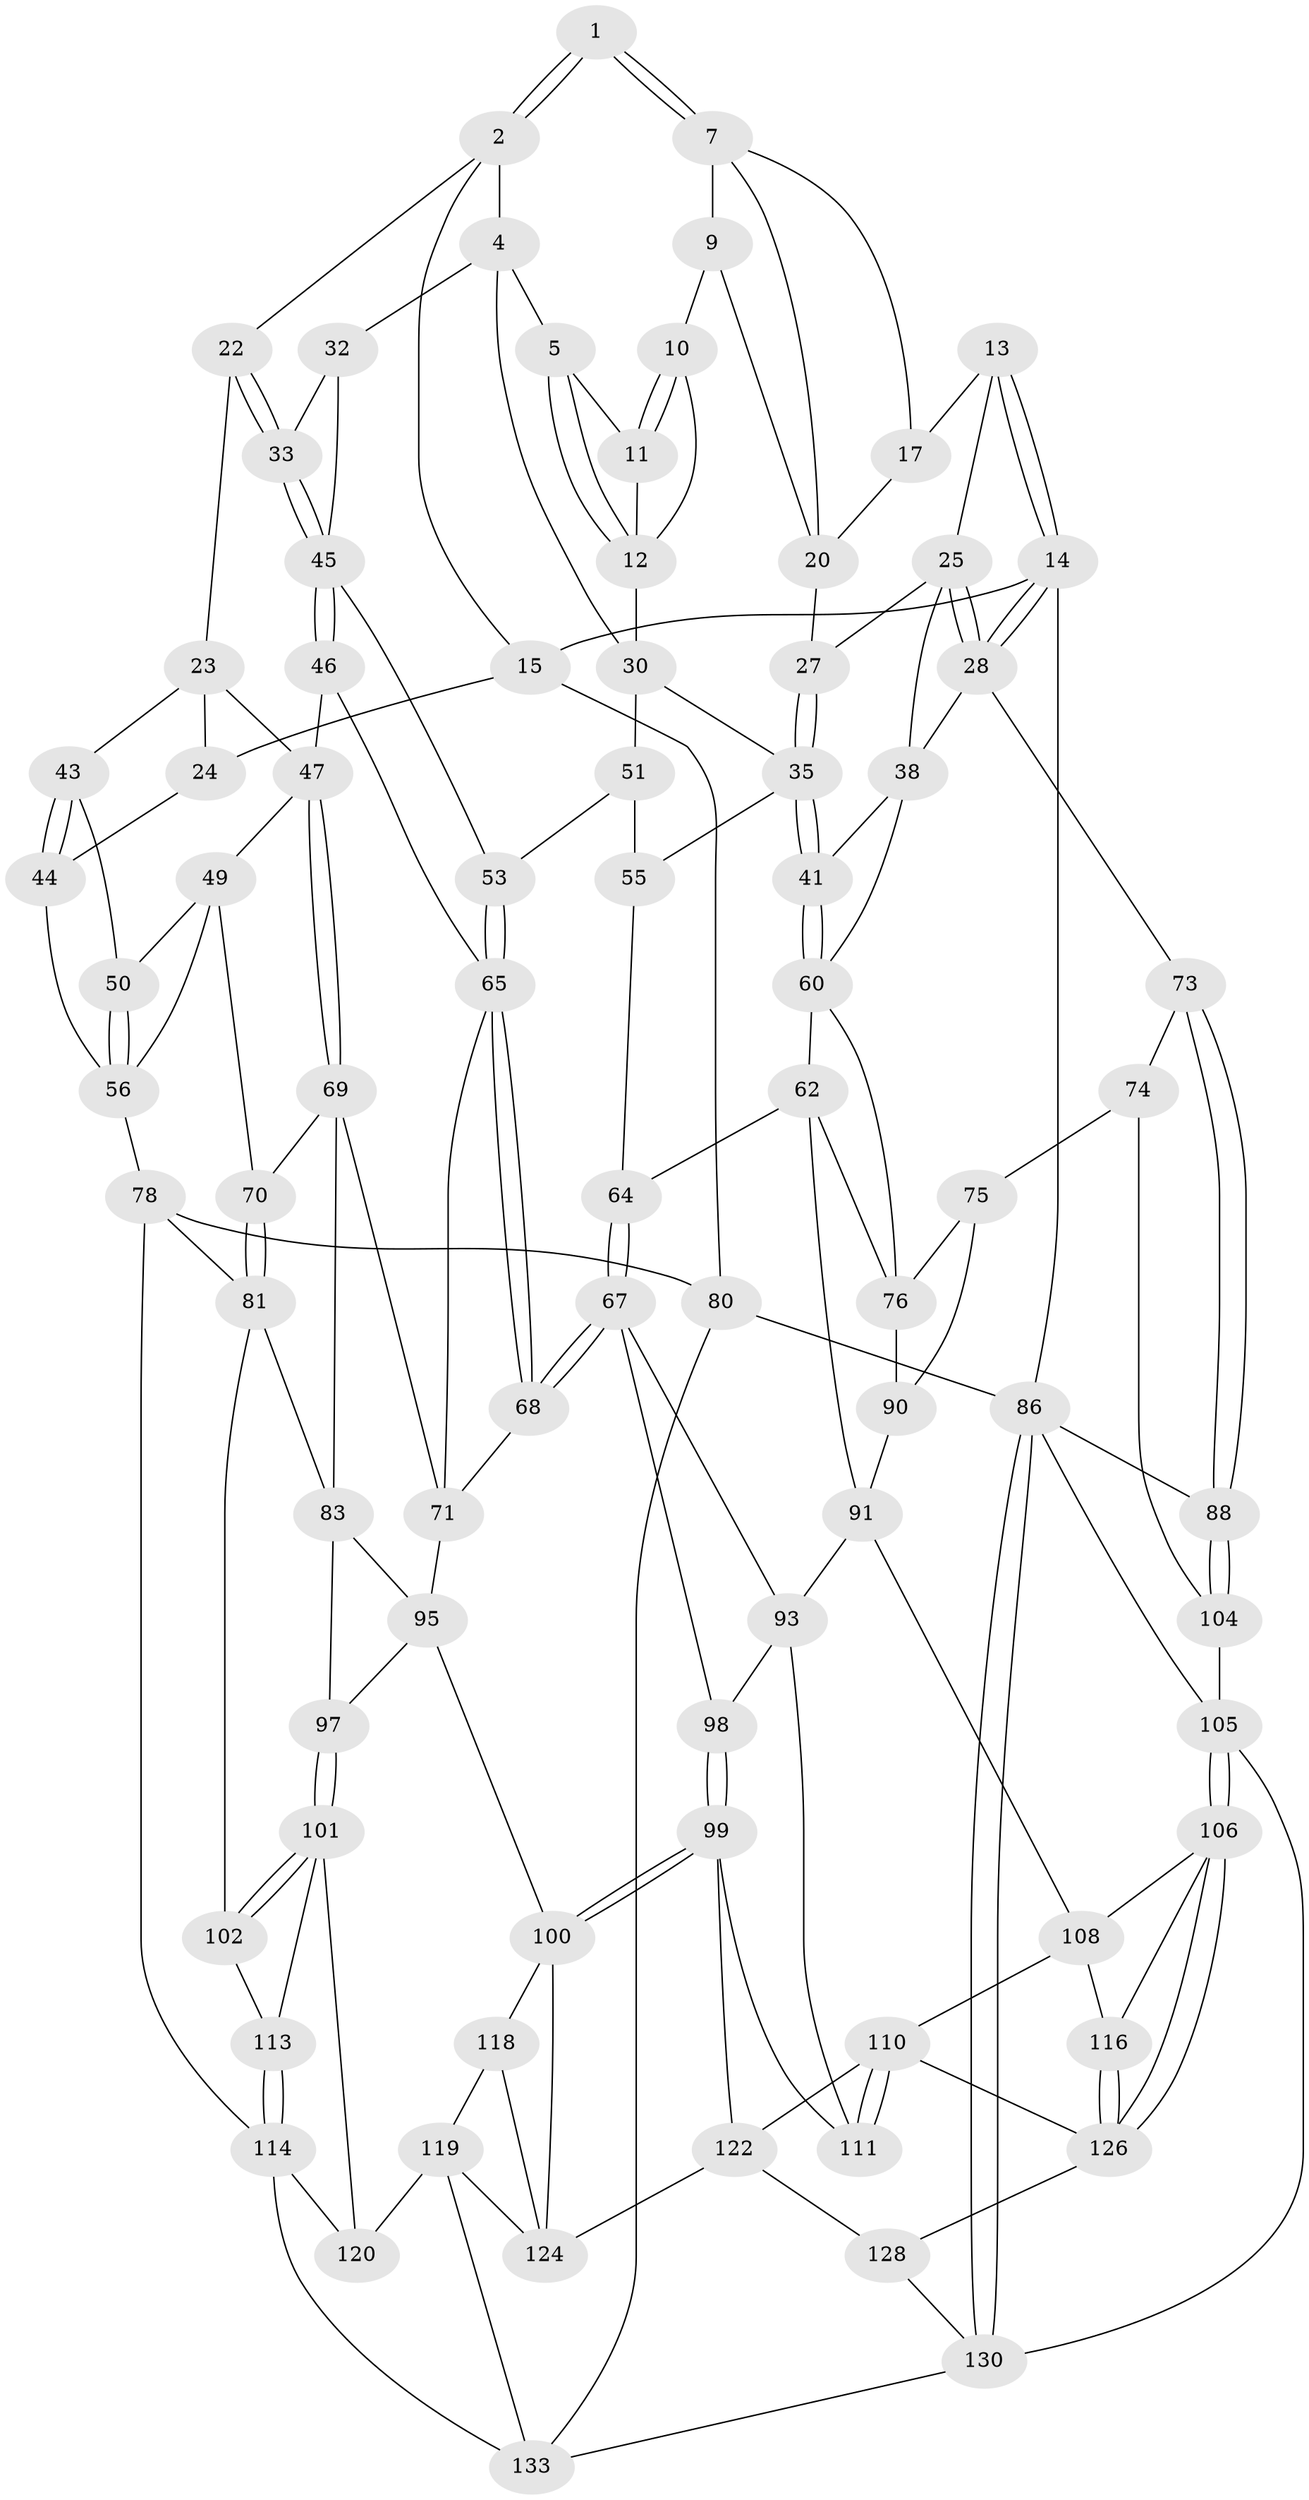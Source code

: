 // Generated by graph-tools (version 1.1) at 2025/24/03/03/25 07:24:33]
// undirected, 84 vertices, 182 edges
graph export_dot {
graph [start="1"]
  node [color=gray90,style=filled];
  1 [pos="+0.551877709441949+0"];
  2 [pos="+0.20127582373351544+0",super="+3"];
  4 [pos="+0.3861164531960334+0.08229563950847622",super="+31"];
  5 [pos="+0.45844584046785847+0.08165320721030488",super="+6"];
  7 [pos="+0.689176792697954+0",super="+8"];
  9 [pos="+0.6940305742713222+0.11691415644487226"];
  10 [pos="+0.6158426884475855+0.14193073217684107"];
  11 [pos="+0.5468513360146353+0"];
  12 [pos="+0.5368687817828551+0.12162836733560596",super="+29"];
  13 [pos="+1+0",super="+18"];
  14 [pos="+1+0"];
  15 [pos="+0+0",super="+16"];
  17 [pos="+0.7928113920609743+0",super="+19"];
  20 [pos="+0.8442369463617457+0.07446038633386061",super="+21"];
  22 [pos="+0.23712364543788694+0.1896789727337293"];
  23 [pos="+0.15022238207190824+0.22602615214964855",super="+42"];
  24 [pos="+0.11957265946807084+0.17411916240578237",super="+34"];
  25 [pos="+0.9025032070045974+0.0847226845268471",super="+26"];
  27 [pos="+0.7666601429016074+0.21251845335019073"];
  28 [pos="+1+0",super="+40"];
  30 [pos="+0.5413505948790741+0.204313261943143",super="+37"];
  32 [pos="+0.41071671987215363+0.2559475022522318"];
  33 [pos="+0.2975252914645561+0.2409138799149587"];
  35 [pos="+0.7557922933812228+0.3297416232034733",super="+36"];
  38 [pos="+0.9709944396179598+0.21875625983307295",super="+39"];
  41 [pos="+0.7815201526721879+0.35976827020718155"];
  43 [pos="+0.10723795659289444+0.2417403402067363"];
  44 [pos="+0+0.26190473354778143"];
  45 [pos="+0.2531362728777719+0.3892975079121293",super="+54"];
  46 [pos="+0.22599396721428727+0.4133627119438717"];
  47 [pos="+0.18342944899506725+0.4184357369151287",super="+48"];
  49 [pos="+0.0967471997199437+0.39431048448131756",super="+57"];
  50 [pos="+0.05332358181951405+0.37373851037921596"];
  51 [pos="+0.5629748544304833+0.359126637132399",super="+52"];
  53 [pos="+0.43851124760182425+0.3955392401099898"];
  55 [pos="+0.6283956225148274+0.4312472264909782",super="+59"];
  56 [pos="+0+0.2815017677820328",super="+58"];
  60 [pos="+0.80238160865191+0.3961104096095856",super="+61"];
  62 [pos="+0.7605792031242828+0.4873438556007818",super="+63"];
  64 [pos="+0.6044136456747937+0.5408759452728592"];
  65 [pos="+0.3963172578072063+0.5117735851077023",super="+66"];
  67 [pos="+0.48054414172844456+0.6234653193573717",super="+94"];
  68 [pos="+0.43462521000526416+0.6042721059959448"];
  69 [pos="+0.16417410221767934+0.47614509364639673",super="+72"];
  70 [pos="+0.08331523559918738+0.5350422191990899"];
  71 [pos="+0.25518131071540484+0.5729518527857804",super="+85"];
  73 [pos="+1+0.5506896819346095"];
  74 [pos="+1+0.565876464917759",super="+103"];
  75 [pos="+0.9271509127513953+0.5312949722347009",super="+89"];
  76 [pos="+0.8605655874889054+0.48857383048960057",super="+77"];
  78 [pos="+0+0.7133177066087377",super="+79"];
  80 [pos="+0+1"];
  81 [pos="+0.06356041750577368+0.6457342886427451",super="+82"];
  83 [pos="+0.22069517227383786+0.6177885414297454",super="+84"];
  86 [pos="+1+1",super="+87"];
  88 [pos="+1+0.8137628839855354"];
  90 [pos="+0.7819883500948552+0.6850390376811396"];
  91 [pos="+0.7119005581573733+0.6760410249944263",super="+92"];
  93 [pos="+0.6795178094512462+0.7009993376538158",super="+112"];
  95 [pos="+0.36696995772470525+0.6516099632872695",super="+96"];
  97 [pos="+0.2324635624884283+0.7477008729726969"];
  98 [pos="+0.4978515074368811+0.7008702516928609"];
  99 [pos="+0.4800242496919312+0.7511202485360656",super="+115"];
  100 [pos="+0.39015107723272574+0.807646173316292",super="+117"];
  101 [pos="+0.22174138571651744+0.7950478532978816",super="+121"];
  102 [pos="+0.07401493406410364+0.7507106679915796"];
  104 [pos="+0.8751556540114462+0.7832599946467419"];
  105 [pos="+0.8684991200693141+0.8187007437949351",super="+129"];
  106 [pos="+0.8240579372845491+0.8488385673624134",super="+107"];
  108 [pos="+0.7128611595489986+0.7792304562297113",super="+109"];
  110 [pos="+0.6195799010889442+0.8083602123539535",super="+125"];
  111 [pos="+0.6176609413192414+0.8029701180141778"];
  113 [pos="+0.08282768363288745+0.8335483749076191"];
  114 [pos="+0+0.9475155997843907",super="+135"];
  116 [pos="+0.6871890083800771+0.8436358248296856"];
  118 [pos="+0.3587601160186673+0.8688160073513015"];
  119 [pos="+0.29097738927921696+0.8819949149279829",super="+134"];
  120 [pos="+0.23673427812331826+0.883039940369952"];
  122 [pos="+0.5169637861817741+0.8704447852583288",super="+123"];
  124 [pos="+0.4749421676255114+0.9022384878746118",super="+132"];
  126 [pos="+0.735029519123085+0.9696688691782106",super="+127"];
  128 [pos="+0.6694018807416502+1"];
  130 [pos="+1+1",super="+131"];
  133 [pos="+0.4445711289493641+1",super="+136"];
  1 -- 2;
  1 -- 2;
  1 -- 7;
  1 -- 7;
  2 -- 4;
  2 -- 22;
  2 -- 15;
  4 -- 5;
  4 -- 32;
  4 -- 30;
  5 -- 12;
  5 -- 12;
  5 -- 11;
  7 -- 17;
  7 -- 9;
  7 -- 20;
  9 -- 10;
  9 -- 20;
  10 -- 11;
  10 -- 11;
  10 -- 12;
  11 -- 12;
  12 -- 30;
  13 -- 14;
  13 -- 14;
  13 -- 17;
  13 -- 25;
  14 -- 15;
  14 -- 28;
  14 -- 28;
  14 -- 86;
  15 -- 80;
  15 -- 24 [weight=2];
  17 -- 20;
  20 -- 27;
  22 -- 23;
  22 -- 33;
  22 -- 33;
  23 -- 24;
  23 -- 43;
  23 -- 47;
  24 -- 44;
  25 -- 28;
  25 -- 28;
  25 -- 27;
  25 -- 38;
  27 -- 35;
  27 -- 35;
  28 -- 73;
  28 -- 38;
  30 -- 51;
  30 -- 35;
  32 -- 33;
  32 -- 45;
  33 -- 45;
  33 -- 45;
  35 -- 41;
  35 -- 41;
  35 -- 55;
  38 -- 41;
  38 -- 60;
  41 -- 60;
  41 -- 60;
  43 -- 44;
  43 -- 44;
  43 -- 50;
  44 -- 56;
  45 -- 46;
  45 -- 46;
  45 -- 53;
  46 -- 47;
  46 -- 65;
  47 -- 69;
  47 -- 69;
  47 -- 49;
  49 -- 50;
  49 -- 56;
  49 -- 70;
  50 -- 56;
  50 -- 56;
  51 -- 55 [weight=2];
  51 -- 53;
  53 -- 65;
  53 -- 65;
  55 -- 64;
  56 -- 78;
  60 -- 62;
  60 -- 76;
  62 -- 76;
  62 -- 64;
  62 -- 91;
  64 -- 67;
  64 -- 67;
  65 -- 68;
  65 -- 68;
  65 -- 71;
  67 -- 68;
  67 -- 68;
  67 -- 98;
  67 -- 93;
  68 -- 71;
  69 -- 70;
  69 -- 83;
  69 -- 71;
  70 -- 81;
  70 -- 81;
  71 -- 95;
  73 -- 74;
  73 -- 88;
  73 -- 88;
  74 -- 75 [weight=2];
  74 -- 104;
  75 -- 76;
  75 -- 90;
  76 -- 90;
  78 -- 81;
  78 -- 80;
  78 -- 114;
  80 -- 86;
  80 -- 133;
  81 -- 83;
  81 -- 102;
  83 -- 95;
  83 -- 97;
  86 -- 130;
  86 -- 130;
  86 -- 88;
  86 -- 105;
  88 -- 104;
  88 -- 104;
  90 -- 91;
  91 -- 108;
  91 -- 93;
  93 -- 98;
  93 -- 111;
  95 -- 97;
  95 -- 100;
  97 -- 101;
  97 -- 101;
  98 -- 99;
  98 -- 99;
  99 -- 100;
  99 -- 100;
  99 -- 122;
  99 -- 111;
  100 -- 124;
  100 -- 118;
  101 -- 102;
  101 -- 102;
  101 -- 120;
  101 -- 113;
  102 -- 113;
  104 -- 105;
  105 -- 106;
  105 -- 106;
  105 -- 130;
  106 -- 126;
  106 -- 126;
  106 -- 108;
  106 -- 116;
  108 -- 116;
  108 -- 110;
  110 -- 111;
  110 -- 111;
  110 -- 122;
  110 -- 126;
  113 -- 114;
  113 -- 114;
  114 -- 120;
  114 -- 133;
  116 -- 126;
  116 -- 126;
  118 -- 119;
  118 -- 124;
  119 -- 120;
  119 -- 124;
  119 -- 133;
  122 -- 128;
  122 -- 124;
  126 -- 128;
  128 -- 130;
  130 -- 133;
}
